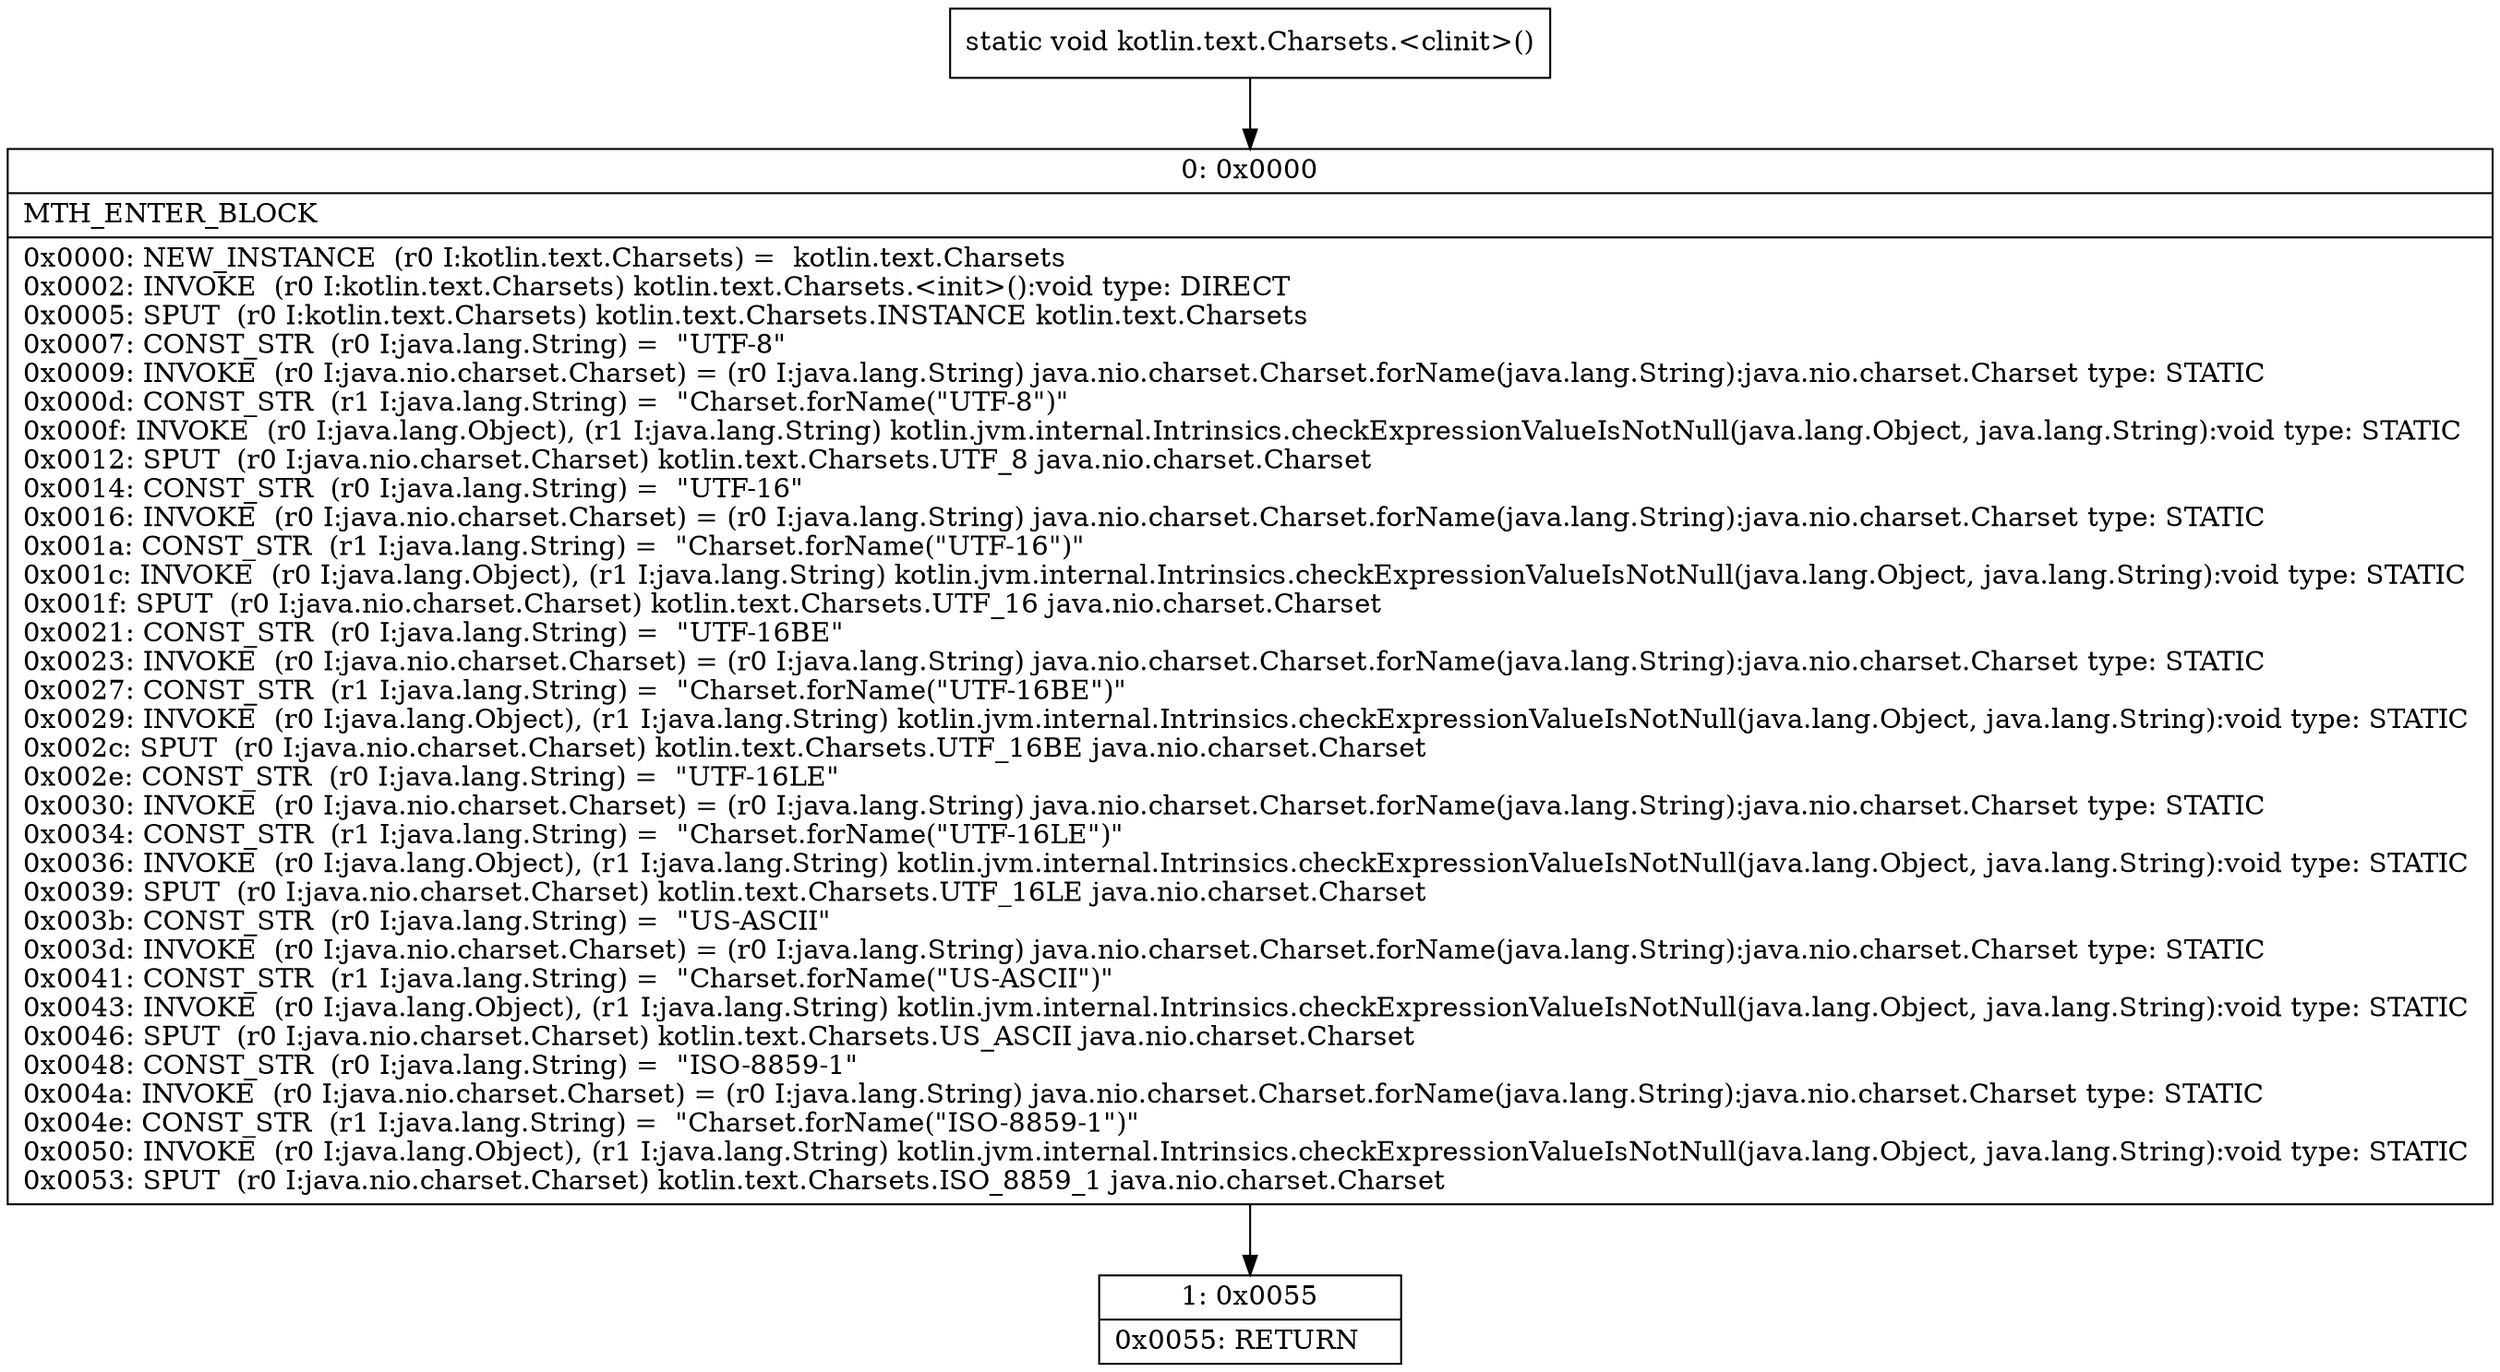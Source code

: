 digraph "CFG forkotlin.text.Charsets.\<clinit\>()V" {
Node_0 [shape=record,label="{0\:\ 0x0000|MTH_ENTER_BLOCK\l|0x0000: NEW_INSTANCE  (r0 I:kotlin.text.Charsets) =  kotlin.text.Charsets \l0x0002: INVOKE  (r0 I:kotlin.text.Charsets) kotlin.text.Charsets.\<init\>():void type: DIRECT \l0x0005: SPUT  (r0 I:kotlin.text.Charsets) kotlin.text.Charsets.INSTANCE kotlin.text.Charsets \l0x0007: CONST_STR  (r0 I:java.lang.String) =  \"UTF\-8\" \l0x0009: INVOKE  (r0 I:java.nio.charset.Charset) = (r0 I:java.lang.String) java.nio.charset.Charset.forName(java.lang.String):java.nio.charset.Charset type: STATIC \l0x000d: CONST_STR  (r1 I:java.lang.String) =  \"Charset.forName(\"UTF\-8\")\" \l0x000f: INVOKE  (r0 I:java.lang.Object), (r1 I:java.lang.String) kotlin.jvm.internal.Intrinsics.checkExpressionValueIsNotNull(java.lang.Object, java.lang.String):void type: STATIC \l0x0012: SPUT  (r0 I:java.nio.charset.Charset) kotlin.text.Charsets.UTF_8 java.nio.charset.Charset \l0x0014: CONST_STR  (r0 I:java.lang.String) =  \"UTF\-16\" \l0x0016: INVOKE  (r0 I:java.nio.charset.Charset) = (r0 I:java.lang.String) java.nio.charset.Charset.forName(java.lang.String):java.nio.charset.Charset type: STATIC \l0x001a: CONST_STR  (r1 I:java.lang.String) =  \"Charset.forName(\"UTF\-16\")\" \l0x001c: INVOKE  (r0 I:java.lang.Object), (r1 I:java.lang.String) kotlin.jvm.internal.Intrinsics.checkExpressionValueIsNotNull(java.lang.Object, java.lang.String):void type: STATIC \l0x001f: SPUT  (r0 I:java.nio.charset.Charset) kotlin.text.Charsets.UTF_16 java.nio.charset.Charset \l0x0021: CONST_STR  (r0 I:java.lang.String) =  \"UTF\-16BE\" \l0x0023: INVOKE  (r0 I:java.nio.charset.Charset) = (r0 I:java.lang.String) java.nio.charset.Charset.forName(java.lang.String):java.nio.charset.Charset type: STATIC \l0x0027: CONST_STR  (r1 I:java.lang.String) =  \"Charset.forName(\"UTF\-16BE\")\" \l0x0029: INVOKE  (r0 I:java.lang.Object), (r1 I:java.lang.String) kotlin.jvm.internal.Intrinsics.checkExpressionValueIsNotNull(java.lang.Object, java.lang.String):void type: STATIC \l0x002c: SPUT  (r0 I:java.nio.charset.Charset) kotlin.text.Charsets.UTF_16BE java.nio.charset.Charset \l0x002e: CONST_STR  (r0 I:java.lang.String) =  \"UTF\-16LE\" \l0x0030: INVOKE  (r0 I:java.nio.charset.Charset) = (r0 I:java.lang.String) java.nio.charset.Charset.forName(java.lang.String):java.nio.charset.Charset type: STATIC \l0x0034: CONST_STR  (r1 I:java.lang.String) =  \"Charset.forName(\"UTF\-16LE\")\" \l0x0036: INVOKE  (r0 I:java.lang.Object), (r1 I:java.lang.String) kotlin.jvm.internal.Intrinsics.checkExpressionValueIsNotNull(java.lang.Object, java.lang.String):void type: STATIC \l0x0039: SPUT  (r0 I:java.nio.charset.Charset) kotlin.text.Charsets.UTF_16LE java.nio.charset.Charset \l0x003b: CONST_STR  (r0 I:java.lang.String) =  \"US\-ASCII\" \l0x003d: INVOKE  (r0 I:java.nio.charset.Charset) = (r0 I:java.lang.String) java.nio.charset.Charset.forName(java.lang.String):java.nio.charset.Charset type: STATIC \l0x0041: CONST_STR  (r1 I:java.lang.String) =  \"Charset.forName(\"US\-ASCII\")\" \l0x0043: INVOKE  (r0 I:java.lang.Object), (r1 I:java.lang.String) kotlin.jvm.internal.Intrinsics.checkExpressionValueIsNotNull(java.lang.Object, java.lang.String):void type: STATIC \l0x0046: SPUT  (r0 I:java.nio.charset.Charset) kotlin.text.Charsets.US_ASCII java.nio.charset.Charset \l0x0048: CONST_STR  (r0 I:java.lang.String) =  \"ISO\-8859\-1\" \l0x004a: INVOKE  (r0 I:java.nio.charset.Charset) = (r0 I:java.lang.String) java.nio.charset.Charset.forName(java.lang.String):java.nio.charset.Charset type: STATIC \l0x004e: CONST_STR  (r1 I:java.lang.String) =  \"Charset.forName(\"ISO\-8859\-1\")\" \l0x0050: INVOKE  (r0 I:java.lang.Object), (r1 I:java.lang.String) kotlin.jvm.internal.Intrinsics.checkExpressionValueIsNotNull(java.lang.Object, java.lang.String):void type: STATIC \l0x0053: SPUT  (r0 I:java.nio.charset.Charset) kotlin.text.Charsets.ISO_8859_1 java.nio.charset.Charset \l}"];
Node_1 [shape=record,label="{1\:\ 0x0055|0x0055: RETURN   \l}"];
MethodNode[shape=record,label="{static void kotlin.text.Charsets.\<clinit\>() }"];
MethodNode -> Node_0;
Node_0 -> Node_1;
}

